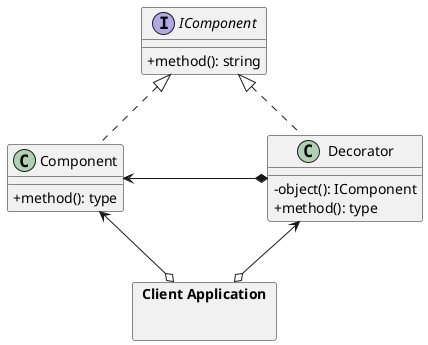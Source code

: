@startuml

skinparam PackageStyle rectangle
skinparam ClassAttributeIconSize 0

interface IComponent {
    + method(): string
}

class Component {
    + method(): type
}

class Decorator {
    -object(): IComponent
    + method(): type
}

package "Client Application" as clientApplication {}

IComponent <|-[dashed]down- Component
IComponent <|-[dashed]down- Decorator
Component <-right-* Decorator : \t\t\t\t
Component <-down-o clientApplication
Decorator <-down-o clientApplication

